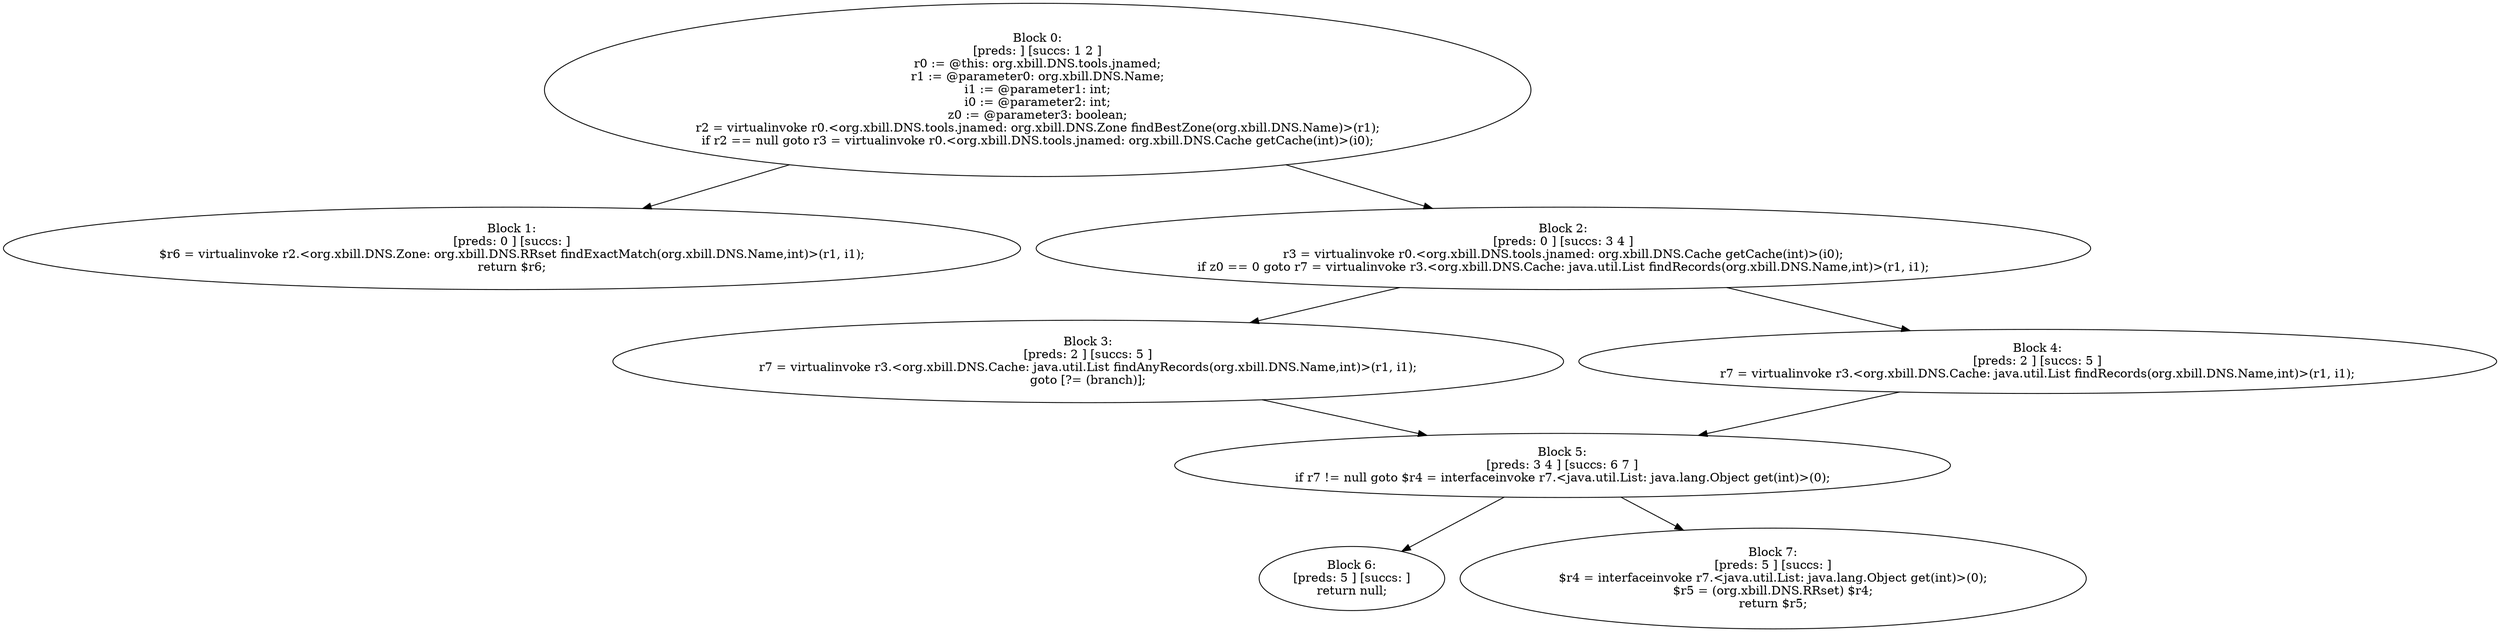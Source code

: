 digraph "unitGraph" {
    "Block 0:
[preds: ] [succs: 1 2 ]
r0 := @this: org.xbill.DNS.tools.jnamed;
r1 := @parameter0: org.xbill.DNS.Name;
i1 := @parameter1: int;
i0 := @parameter2: int;
z0 := @parameter3: boolean;
r2 = virtualinvoke r0.<org.xbill.DNS.tools.jnamed: org.xbill.DNS.Zone findBestZone(org.xbill.DNS.Name)>(r1);
if r2 == null goto r3 = virtualinvoke r0.<org.xbill.DNS.tools.jnamed: org.xbill.DNS.Cache getCache(int)>(i0);
"
    "Block 1:
[preds: 0 ] [succs: ]
$r6 = virtualinvoke r2.<org.xbill.DNS.Zone: org.xbill.DNS.RRset findExactMatch(org.xbill.DNS.Name,int)>(r1, i1);
return $r6;
"
    "Block 2:
[preds: 0 ] [succs: 3 4 ]
r3 = virtualinvoke r0.<org.xbill.DNS.tools.jnamed: org.xbill.DNS.Cache getCache(int)>(i0);
if z0 == 0 goto r7 = virtualinvoke r3.<org.xbill.DNS.Cache: java.util.List findRecords(org.xbill.DNS.Name,int)>(r1, i1);
"
    "Block 3:
[preds: 2 ] [succs: 5 ]
r7 = virtualinvoke r3.<org.xbill.DNS.Cache: java.util.List findAnyRecords(org.xbill.DNS.Name,int)>(r1, i1);
goto [?= (branch)];
"
    "Block 4:
[preds: 2 ] [succs: 5 ]
r7 = virtualinvoke r3.<org.xbill.DNS.Cache: java.util.List findRecords(org.xbill.DNS.Name,int)>(r1, i1);
"
    "Block 5:
[preds: 3 4 ] [succs: 6 7 ]
if r7 != null goto $r4 = interfaceinvoke r7.<java.util.List: java.lang.Object get(int)>(0);
"
    "Block 6:
[preds: 5 ] [succs: ]
return null;
"
    "Block 7:
[preds: 5 ] [succs: ]
$r4 = interfaceinvoke r7.<java.util.List: java.lang.Object get(int)>(0);
$r5 = (org.xbill.DNS.RRset) $r4;
return $r5;
"
    "Block 0:
[preds: ] [succs: 1 2 ]
r0 := @this: org.xbill.DNS.tools.jnamed;
r1 := @parameter0: org.xbill.DNS.Name;
i1 := @parameter1: int;
i0 := @parameter2: int;
z0 := @parameter3: boolean;
r2 = virtualinvoke r0.<org.xbill.DNS.tools.jnamed: org.xbill.DNS.Zone findBestZone(org.xbill.DNS.Name)>(r1);
if r2 == null goto r3 = virtualinvoke r0.<org.xbill.DNS.tools.jnamed: org.xbill.DNS.Cache getCache(int)>(i0);
"->"Block 1:
[preds: 0 ] [succs: ]
$r6 = virtualinvoke r2.<org.xbill.DNS.Zone: org.xbill.DNS.RRset findExactMatch(org.xbill.DNS.Name,int)>(r1, i1);
return $r6;
";
    "Block 0:
[preds: ] [succs: 1 2 ]
r0 := @this: org.xbill.DNS.tools.jnamed;
r1 := @parameter0: org.xbill.DNS.Name;
i1 := @parameter1: int;
i0 := @parameter2: int;
z0 := @parameter3: boolean;
r2 = virtualinvoke r0.<org.xbill.DNS.tools.jnamed: org.xbill.DNS.Zone findBestZone(org.xbill.DNS.Name)>(r1);
if r2 == null goto r3 = virtualinvoke r0.<org.xbill.DNS.tools.jnamed: org.xbill.DNS.Cache getCache(int)>(i0);
"->"Block 2:
[preds: 0 ] [succs: 3 4 ]
r3 = virtualinvoke r0.<org.xbill.DNS.tools.jnamed: org.xbill.DNS.Cache getCache(int)>(i0);
if z0 == 0 goto r7 = virtualinvoke r3.<org.xbill.DNS.Cache: java.util.List findRecords(org.xbill.DNS.Name,int)>(r1, i1);
";
    "Block 2:
[preds: 0 ] [succs: 3 4 ]
r3 = virtualinvoke r0.<org.xbill.DNS.tools.jnamed: org.xbill.DNS.Cache getCache(int)>(i0);
if z0 == 0 goto r7 = virtualinvoke r3.<org.xbill.DNS.Cache: java.util.List findRecords(org.xbill.DNS.Name,int)>(r1, i1);
"->"Block 3:
[preds: 2 ] [succs: 5 ]
r7 = virtualinvoke r3.<org.xbill.DNS.Cache: java.util.List findAnyRecords(org.xbill.DNS.Name,int)>(r1, i1);
goto [?= (branch)];
";
    "Block 2:
[preds: 0 ] [succs: 3 4 ]
r3 = virtualinvoke r0.<org.xbill.DNS.tools.jnamed: org.xbill.DNS.Cache getCache(int)>(i0);
if z0 == 0 goto r7 = virtualinvoke r3.<org.xbill.DNS.Cache: java.util.List findRecords(org.xbill.DNS.Name,int)>(r1, i1);
"->"Block 4:
[preds: 2 ] [succs: 5 ]
r7 = virtualinvoke r3.<org.xbill.DNS.Cache: java.util.List findRecords(org.xbill.DNS.Name,int)>(r1, i1);
";
    "Block 3:
[preds: 2 ] [succs: 5 ]
r7 = virtualinvoke r3.<org.xbill.DNS.Cache: java.util.List findAnyRecords(org.xbill.DNS.Name,int)>(r1, i1);
goto [?= (branch)];
"->"Block 5:
[preds: 3 4 ] [succs: 6 7 ]
if r7 != null goto $r4 = interfaceinvoke r7.<java.util.List: java.lang.Object get(int)>(0);
";
    "Block 4:
[preds: 2 ] [succs: 5 ]
r7 = virtualinvoke r3.<org.xbill.DNS.Cache: java.util.List findRecords(org.xbill.DNS.Name,int)>(r1, i1);
"->"Block 5:
[preds: 3 4 ] [succs: 6 7 ]
if r7 != null goto $r4 = interfaceinvoke r7.<java.util.List: java.lang.Object get(int)>(0);
";
    "Block 5:
[preds: 3 4 ] [succs: 6 7 ]
if r7 != null goto $r4 = interfaceinvoke r7.<java.util.List: java.lang.Object get(int)>(0);
"->"Block 6:
[preds: 5 ] [succs: ]
return null;
";
    "Block 5:
[preds: 3 4 ] [succs: 6 7 ]
if r7 != null goto $r4 = interfaceinvoke r7.<java.util.List: java.lang.Object get(int)>(0);
"->"Block 7:
[preds: 5 ] [succs: ]
$r4 = interfaceinvoke r7.<java.util.List: java.lang.Object get(int)>(0);
$r5 = (org.xbill.DNS.RRset) $r4;
return $r5;
";
}
